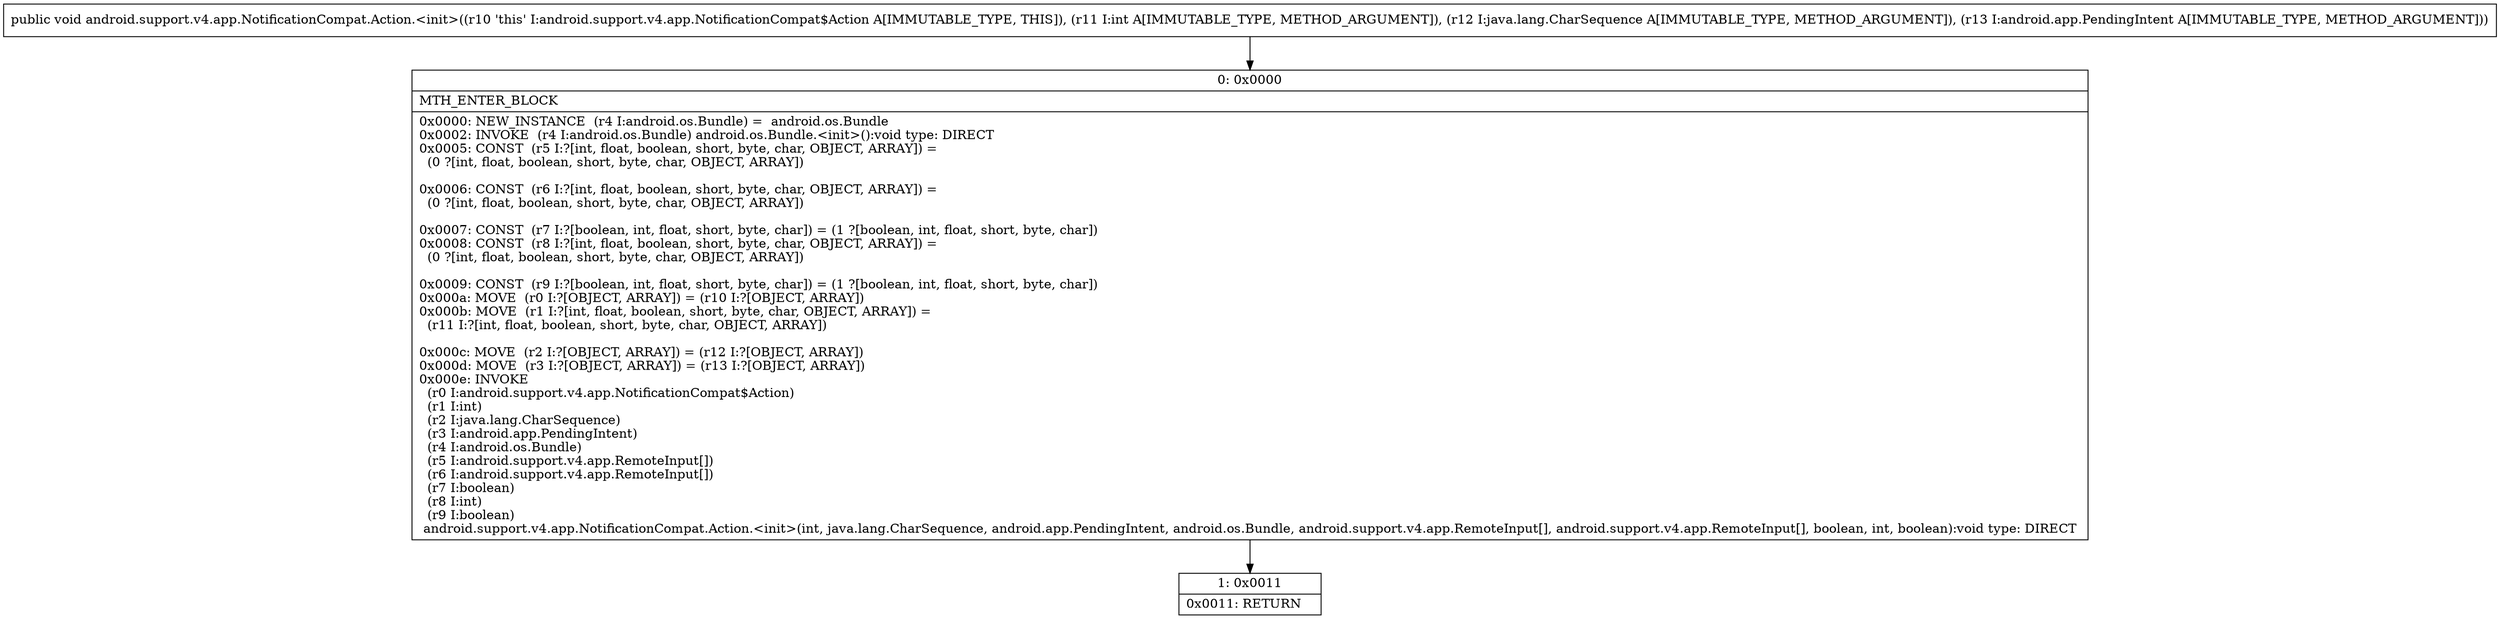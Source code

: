 digraph "CFG forandroid.support.v4.app.NotificationCompat.Action.\<init\>(ILjava\/lang\/CharSequence;Landroid\/app\/PendingIntent;)V" {
Node_0 [shape=record,label="{0\:\ 0x0000|MTH_ENTER_BLOCK\l|0x0000: NEW_INSTANCE  (r4 I:android.os.Bundle) =  android.os.Bundle \l0x0002: INVOKE  (r4 I:android.os.Bundle) android.os.Bundle.\<init\>():void type: DIRECT \l0x0005: CONST  (r5 I:?[int, float, boolean, short, byte, char, OBJECT, ARRAY]) = \l  (0 ?[int, float, boolean, short, byte, char, OBJECT, ARRAY])\l \l0x0006: CONST  (r6 I:?[int, float, boolean, short, byte, char, OBJECT, ARRAY]) = \l  (0 ?[int, float, boolean, short, byte, char, OBJECT, ARRAY])\l \l0x0007: CONST  (r7 I:?[boolean, int, float, short, byte, char]) = (1 ?[boolean, int, float, short, byte, char]) \l0x0008: CONST  (r8 I:?[int, float, boolean, short, byte, char, OBJECT, ARRAY]) = \l  (0 ?[int, float, boolean, short, byte, char, OBJECT, ARRAY])\l \l0x0009: CONST  (r9 I:?[boolean, int, float, short, byte, char]) = (1 ?[boolean, int, float, short, byte, char]) \l0x000a: MOVE  (r0 I:?[OBJECT, ARRAY]) = (r10 I:?[OBJECT, ARRAY]) \l0x000b: MOVE  (r1 I:?[int, float, boolean, short, byte, char, OBJECT, ARRAY]) = \l  (r11 I:?[int, float, boolean, short, byte, char, OBJECT, ARRAY])\l \l0x000c: MOVE  (r2 I:?[OBJECT, ARRAY]) = (r12 I:?[OBJECT, ARRAY]) \l0x000d: MOVE  (r3 I:?[OBJECT, ARRAY]) = (r13 I:?[OBJECT, ARRAY]) \l0x000e: INVOKE  \l  (r0 I:android.support.v4.app.NotificationCompat$Action)\l  (r1 I:int)\l  (r2 I:java.lang.CharSequence)\l  (r3 I:android.app.PendingIntent)\l  (r4 I:android.os.Bundle)\l  (r5 I:android.support.v4.app.RemoteInput[])\l  (r6 I:android.support.v4.app.RemoteInput[])\l  (r7 I:boolean)\l  (r8 I:int)\l  (r9 I:boolean)\l android.support.v4.app.NotificationCompat.Action.\<init\>(int, java.lang.CharSequence, android.app.PendingIntent, android.os.Bundle, android.support.v4.app.RemoteInput[], android.support.v4.app.RemoteInput[], boolean, int, boolean):void type: DIRECT \l}"];
Node_1 [shape=record,label="{1\:\ 0x0011|0x0011: RETURN   \l}"];
MethodNode[shape=record,label="{public void android.support.v4.app.NotificationCompat.Action.\<init\>((r10 'this' I:android.support.v4.app.NotificationCompat$Action A[IMMUTABLE_TYPE, THIS]), (r11 I:int A[IMMUTABLE_TYPE, METHOD_ARGUMENT]), (r12 I:java.lang.CharSequence A[IMMUTABLE_TYPE, METHOD_ARGUMENT]), (r13 I:android.app.PendingIntent A[IMMUTABLE_TYPE, METHOD_ARGUMENT])) }"];
MethodNode -> Node_0;
Node_0 -> Node_1;
}

